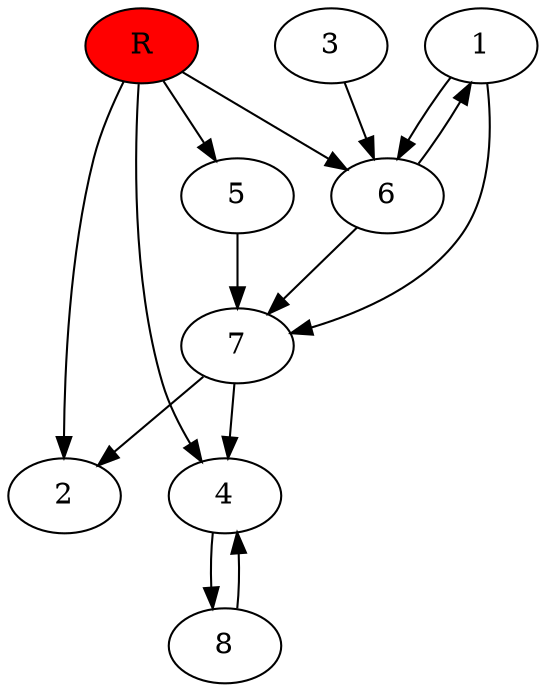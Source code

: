 digraph prb9626 {
	1
	2
	3
	4
	5
	6
	7
	8
	R [fillcolor="#ff0000" style=filled]
	1 -> 6
	1 -> 7
	3 -> 6
	4 -> 8
	5 -> 7
	6 -> 1
	6 -> 7
	7 -> 2
	7 -> 4
	8 -> 4
	R -> 2
	R -> 4
	R -> 5
	R -> 6
}
